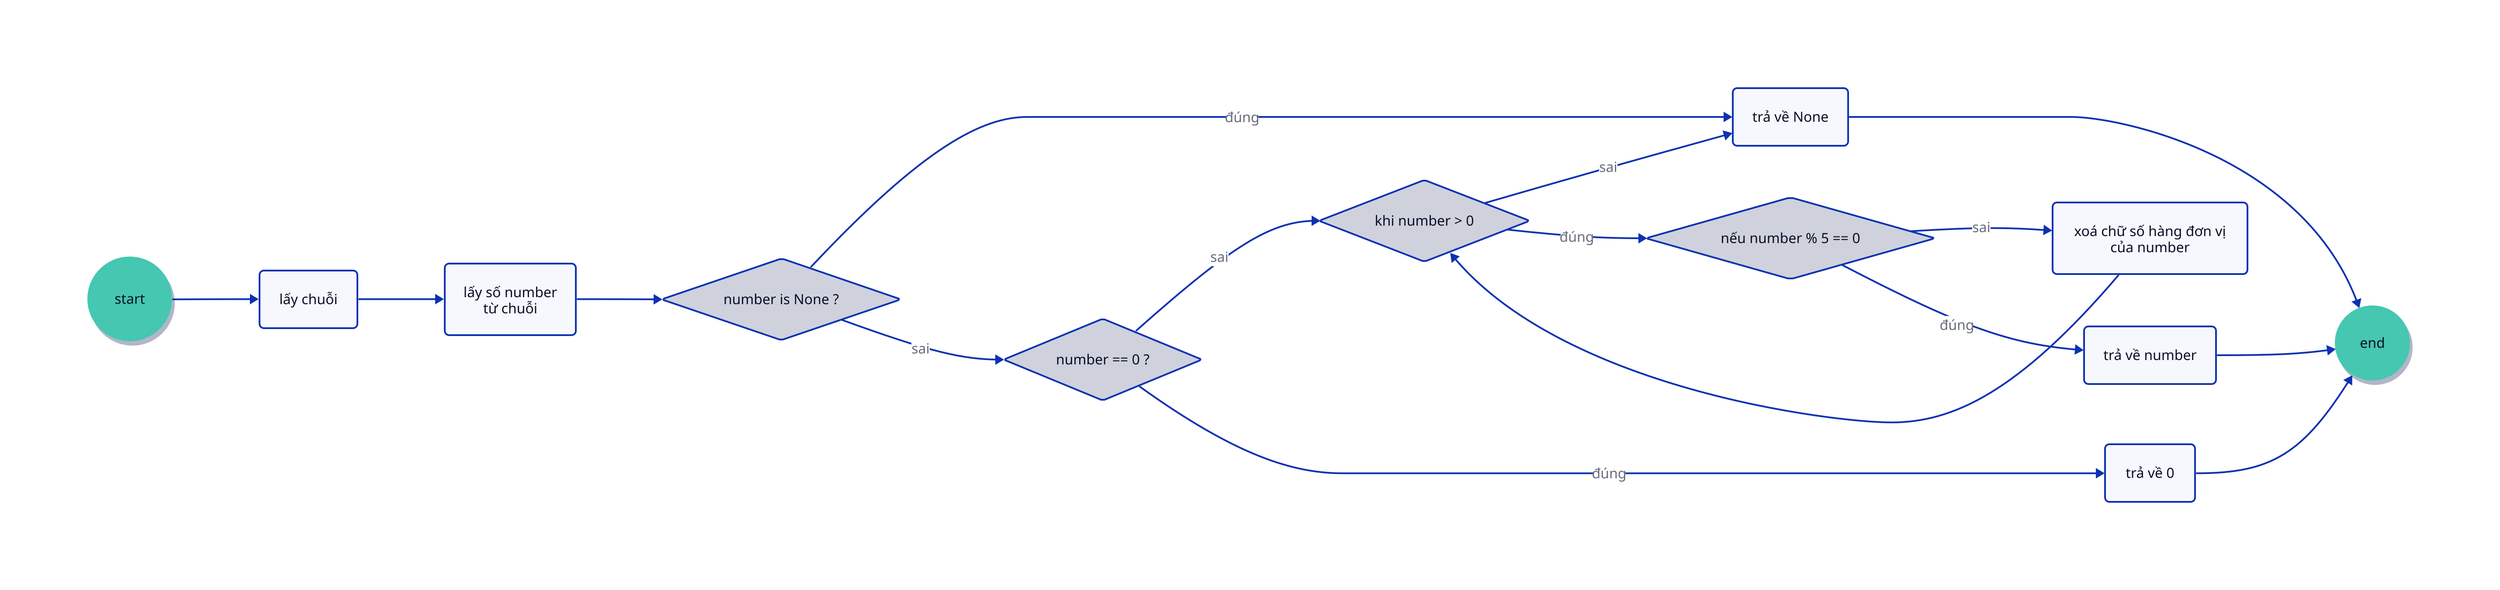 # definition
direction: right
classes: {
  endpoint: {
    shape: circle
    style: {
      stroke-width: 0
      fill: "#44C7B1"
      shadow: true
    }
  }
}
**.style.border-radius: 5
start.class: endpoint
end.class: endpoint


# workflow
start -> get_string
get_string -> get_number
get_number -> number_is_none
number_is_none -> return_none: đúng
return_none -> end
number_is_none -> number_equals_zero: sai
number_equals_zero -> number_greater_zero: sai
number_greater_zero -> return_none: sai
number_greater_zero -> is_divisible_by_5: đúng
is_divisible_by_5 -> remove_last_digit: sai
remove_last_digit -> number_greater_zero
is_divisible_by_5 -> return_number: đúng
return_number -> end
number_equals_zero -> return_zero: đúng
return_zero -> end


# labels
get_string: lấy chuỗi
get_number: lấy số number\n từ chuỗi
number_is_none: {
    shape: diamond
    label: number is None ?
}
number_equals_zero: {
    shape: diamond
    label: number == 0 ?
}
number_greater_zero: {
    shape: diamond
    label: khi number > 0
}
is_divisible_by_5: {
    shape: diamond
    label: nếu number % 5 == 0
}
return_number: trả về number
return_none: trả về None
return_zero: trả về 0
remove_last_digit: xoá chữ số hàng đơn vị\ncủa number
